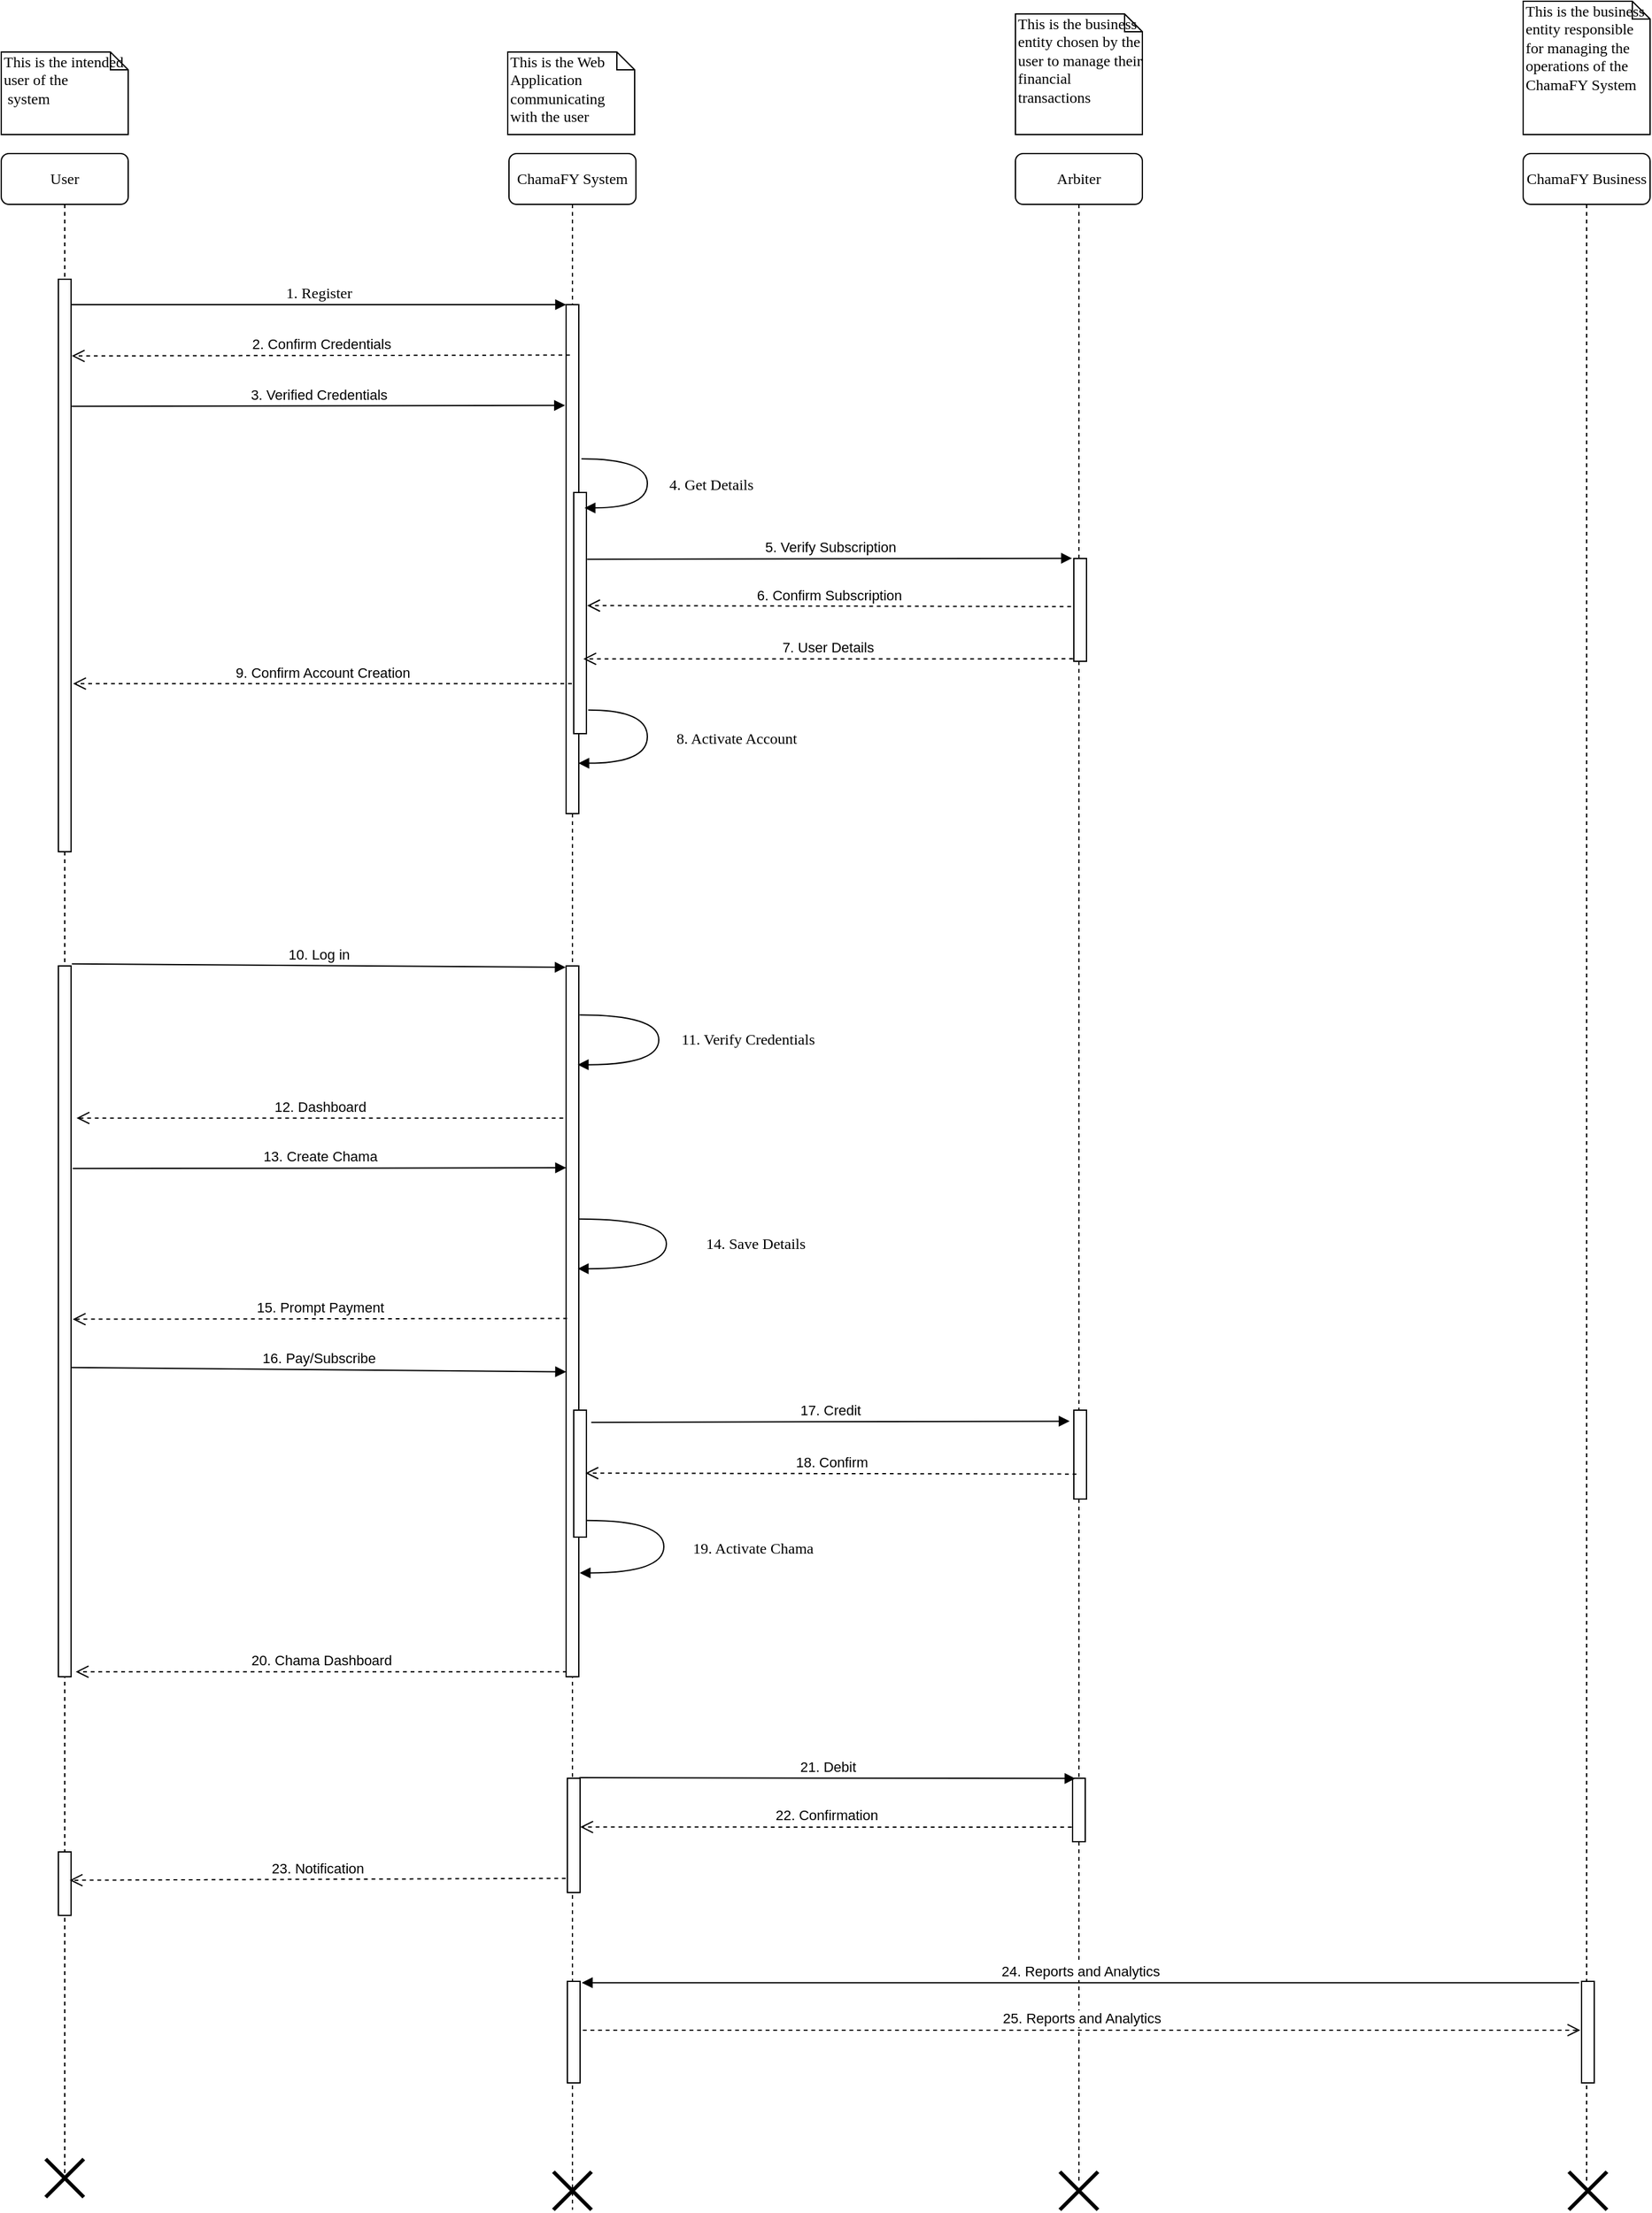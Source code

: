 <mxfile version="20.2.1" type="device"><diagram name="Page-1" id="13e1069c-82ec-6db2-03f1-153e76fe0fe0"><mxGraphModel dx="944" dy="1382" grid="0" gridSize="10" guides="1" tooltips="1" connect="1" arrows="1" fold="1" page="1" pageScale="1" pageWidth="1100" pageHeight="850" background="none" math="0" shadow="0"><root><mxCell id="0"/><mxCell id="1" parent="0"/><mxCell id="7baba1c4bc27f4b0-3" value="User" style="shape=umlLifeline;perimeter=lifelinePerimeter;whiteSpace=wrap;html=1;container=1;collapsible=0;recursiveResize=0;outlineConnect=0;rounded=1;shadow=0;comic=0;labelBackgroundColor=none;strokeWidth=1;fontFamily=Verdana;fontSize=12;align=center;" parent="1" vertex="1"><mxGeometry x="111" y="80" width="100" height="1600" as="geometry"/></mxCell><mxCell id="7baba1c4bc27f4b0-13" value="" style="html=1;points=[];perimeter=orthogonalPerimeter;rounded=0;shadow=0;comic=0;labelBackgroundColor=none;strokeWidth=1;fontFamily=Verdana;fontSize=12;align=center;" parent="7baba1c4bc27f4b0-3" vertex="1"><mxGeometry x="45" y="99" width="10" height="451" as="geometry"/></mxCell><mxCell id="FP7Xbb7v7urypicFngU_-63" value="" style="html=1;points=[];perimeter=orthogonalPerimeter;" vertex="1" parent="7baba1c4bc27f4b0-3"><mxGeometry x="45" y="1338" width="10" height="50" as="geometry"/></mxCell><mxCell id="7baba1c4bc27f4b0-4" value="ChamaFY System" style="shape=umlLifeline;perimeter=lifelinePerimeter;whiteSpace=wrap;html=1;container=1;collapsible=0;recursiveResize=0;outlineConnect=0;rounded=1;shadow=0;comic=0;labelBackgroundColor=none;strokeWidth=1;fontFamily=Verdana;fontSize=12;align=center;" parent="1" vertex="1"><mxGeometry x="511" y="80" width="100" height="1620" as="geometry"/></mxCell><mxCell id="FP7Xbb7v7urypicFngU_-66" value="" style="html=1;points=[];perimeter=orthogonalPerimeter;" vertex="1" parent="7baba1c4bc27f4b0-4"><mxGeometry x="46" y="1440" width="10" height="80" as="geometry"/></mxCell><mxCell id="FP7Xbb7v7urypicFngU_-71" value="" style="shape=umlDestroy;whiteSpace=wrap;html=1;strokeWidth=3;" vertex="1" parent="7baba1c4bc27f4b0-4"><mxGeometry x="35" y="1590" width="30" height="30" as="geometry"/></mxCell><mxCell id="7baba1c4bc27f4b0-5" value="Arbiter" style="shape=umlLifeline;perimeter=lifelinePerimeter;whiteSpace=wrap;html=1;container=1;collapsible=0;recursiveResize=0;outlineConnect=0;rounded=1;shadow=0;comic=0;labelBackgroundColor=none;strokeWidth=1;fontFamily=Verdana;fontSize=12;align=center;" parent="1" vertex="1"><mxGeometry x="910" y="80" width="100" height="1600" as="geometry"/></mxCell><mxCell id="7baba1c4bc27f4b0-6" value="ChamaFY Business" style="shape=umlLifeline;perimeter=lifelinePerimeter;whiteSpace=wrap;html=1;container=1;collapsible=0;recursiveResize=0;outlineConnect=0;rounded=1;shadow=0;comic=0;labelBackgroundColor=none;strokeWidth=1;fontFamily=Verdana;fontSize=12;align=center;" parent="1" vertex="1"><mxGeometry x="1310" y="80" width="100" height="1600" as="geometry"/></mxCell><mxCell id="7baba1c4bc27f4b0-16" value="" style="html=1;points=[];perimeter=orthogonalPerimeter;rounded=0;shadow=0;comic=0;labelBackgroundColor=none;strokeWidth=1;fontFamily=Verdana;fontSize=12;align=center;" parent="1" vertex="1"><mxGeometry x="556" y="199" width="10" height="401" as="geometry"/></mxCell><mxCell id="7baba1c4bc27f4b0-17" value="1. Register" style="html=1;verticalAlign=bottom;endArrow=block;labelBackgroundColor=none;fontFamily=Verdana;fontSize=12;edgeStyle=elbowEdgeStyle;elbow=vertical;" parent="1" source="7baba1c4bc27f4b0-13" target="7baba1c4bc27f4b0-16" edge="1"><mxGeometry relative="1" as="geometry"><mxPoint x="510" y="199" as="sourcePoint"/><Array as="points"><mxPoint x="460" y="199"/></Array></mxGeometry></mxCell><mxCell id="7baba1c4bc27f4b0-19" value="" style="html=1;points=[];perimeter=orthogonalPerimeter;rounded=0;shadow=0;comic=0;labelBackgroundColor=none;strokeWidth=1;fontFamily=Verdana;fontSize=12;align=center;" parent="1" vertex="1"><mxGeometry x="956" y="399" width="10" height="81" as="geometry"/></mxCell><mxCell id="7baba1c4bc27f4b0-34" value="" style="html=1;points=[];perimeter=orthogonalPerimeter;rounded=0;shadow=0;comic=0;labelBackgroundColor=none;strokeWidth=1;fontFamily=Verdana;fontSize=12;align=center;" parent="1" vertex="1"><mxGeometry x="562" y="347" width="10" height="190" as="geometry"/></mxCell><mxCell id="7baba1c4bc27f4b0-35" value="4. Get Details" style="html=1;verticalAlign=bottom;endArrow=block;labelBackgroundColor=none;fontFamily=Verdana;fontSize=12;elbow=vertical;edgeStyle=orthogonalEdgeStyle;curved=1;exitX=1.21;exitY=0.303;exitDx=0;exitDy=0;exitPerimeter=0;entryX=0.852;entryY=0.064;entryDx=0;entryDy=0;entryPerimeter=0;" parent="1" source="7baba1c4bc27f4b0-16" target="7baba1c4bc27f4b0-34" edge="1"><mxGeometry x="0.162" y="50" relative="1" as="geometry"><mxPoint x="590" y="310" as="sourcePoint"/><mxPoint x="590" y="360" as="targetPoint"/><Array as="points"><mxPoint x="620" y="321"/><mxPoint x="620" y="359"/></Array><mxPoint as="offset"/></mxGeometry></mxCell><mxCell id="7baba1c4bc27f4b0-36" value="8. Activate Account" style="html=1;verticalAlign=bottom;endArrow=block;labelBackgroundColor=none;fontFamily=Verdana;fontSize=12;elbow=vertical;edgeStyle=orthogonalEdgeStyle;curved=1;exitX=1.138;exitY=0.902;exitPerimeter=0;exitDx=0;exitDy=0;entryX=0.962;entryY=0.901;entryDx=0;entryDy=0;entryPerimeter=0;" parent="1" source="7baba1c4bc27f4b0-34" edge="1" target="7baba1c4bc27f4b0-16"><mxGeometry x="0.094" y="70" relative="1" as="geometry"><mxPoint x="572.57" y="556.96" as="sourcePoint"/><mxPoint x="580" y="600" as="targetPoint"/><Array as="points"><mxPoint x="620" y="518"/><mxPoint x="620" y="560"/></Array><mxPoint as="offset"/></mxGeometry></mxCell><mxCell id="7baba1c4bc27f4b0-42" value="This is the intended user of the&amp;nbsp; &amp;nbsp; &amp;nbsp; &amp;nbsp;system" style="shape=note;whiteSpace=wrap;html=1;size=14;verticalAlign=top;align=left;spacingTop=-6;rounded=0;shadow=0;comic=0;labelBackgroundColor=none;strokeWidth=1;fontFamily=Verdana;fontSize=12" parent="1" vertex="1"><mxGeometry x="111" width="100" height="65" as="geometry"/></mxCell><mxCell id="7baba1c4bc27f4b0-43" value="This is the Web Application communicating with the user" style="shape=note;whiteSpace=wrap;html=1;size=14;verticalAlign=top;align=left;spacingTop=-6;rounded=0;shadow=0;comic=0;labelBackgroundColor=none;strokeWidth=1;fontFamily=Verdana;fontSize=12" parent="1" vertex="1"><mxGeometry x="510" width="100" height="65" as="geometry"/></mxCell><mxCell id="7baba1c4bc27f4b0-44" value="This is the business entity chosen by the user to manage their financial transactions" style="shape=note;whiteSpace=wrap;html=1;size=14;verticalAlign=top;align=left;spacingTop=-6;rounded=0;shadow=0;comic=0;labelBackgroundColor=none;strokeWidth=1;fontFamily=Verdana;fontSize=12" parent="1" vertex="1"><mxGeometry x="910" y="-30" width="100" height="95" as="geometry"/></mxCell><mxCell id="7baba1c4bc27f4b0-45" value="This is the business entity responsible for managing the operations of the ChamaFY System" style="shape=note;whiteSpace=wrap;html=1;size=14;verticalAlign=top;align=left;spacingTop=-6;rounded=0;shadow=0;comic=0;labelBackgroundColor=none;strokeWidth=1;fontFamily=Verdana;fontSize=12" parent="1" vertex="1"><mxGeometry x="1310" y="-40" width="100" height="105" as="geometry"/></mxCell><mxCell id="FP7Xbb7v7urypicFngU_-3" value="2. Confirm Credentials" style="html=1;verticalAlign=bottom;endArrow=open;dashed=1;endSize=8;rounded=0;entryX=1.057;entryY=0.134;entryDx=0;entryDy=0;entryPerimeter=0;exitX=0.295;exitY=0.099;exitDx=0;exitDy=0;exitPerimeter=0;" edge="1" parent="1" source="7baba1c4bc27f4b0-16" target="7baba1c4bc27f4b0-13"><mxGeometry relative="1" as="geometry"><mxPoint x="470" y="260" as="sourcePoint"/><mxPoint x="220" y="280" as="targetPoint"/></mxGeometry></mxCell><mxCell id="FP7Xbb7v7urypicFngU_-28" value="3. Verified Credentials" style="html=1;verticalAlign=bottom;endArrow=block;rounded=0;exitX=1.057;exitY=0.222;exitDx=0;exitDy=0;exitPerimeter=0;entryX=-0.086;entryY=0.198;entryDx=0;entryDy=0;entryPerimeter=0;" edge="1" parent="1" source="7baba1c4bc27f4b0-13" target="7baba1c4bc27f4b0-16"><mxGeometry width="80" relative="1" as="geometry"><mxPoint x="230" y="302" as="sourcePoint"/><mxPoint x="480" y="302" as="targetPoint"/></mxGeometry></mxCell><mxCell id="FP7Xbb7v7urypicFngU_-29" value="5. Verify Subscription" style="html=1;verticalAlign=bottom;endArrow=block;rounded=0;entryX=-0.143;entryY=-0.002;entryDx=0;entryDy=0;entryPerimeter=0;exitX=1.062;exitY=0.277;exitDx=0;exitDy=0;exitPerimeter=0;" edge="1" parent="1" source="7baba1c4bc27f4b0-34" target="7baba1c4bc27f4b0-19"><mxGeometry width="80" relative="1" as="geometry"><mxPoint x="620" y="410" as="sourcePoint"/><mxPoint x="920" y="417" as="targetPoint"/></mxGeometry></mxCell><mxCell id="FP7Xbb7v7urypicFngU_-31" value="6. Confirm Subscription" style="html=1;verticalAlign=bottom;endArrow=open;dashed=1;endSize=8;rounded=0;entryX=1.062;entryY=0.469;entryDx=0;entryDy=0;entryPerimeter=0;exitX=-0.219;exitY=0.468;exitDx=0;exitDy=0;exitPerimeter=0;" edge="1" parent="1" source="7baba1c4bc27f4b0-19" target="7baba1c4bc27f4b0-34"><mxGeometry relative="1" as="geometry"><mxPoint x="900" y="447" as="sourcePoint"/><mxPoint x="690" y="457" as="targetPoint"/></mxGeometry></mxCell><mxCell id="FP7Xbb7v7urypicFngU_-32" value="7. User Details" style="html=1;verticalAlign=bottom;endArrow=open;dashed=1;endSize=8;rounded=0;exitX=-0.067;exitY=0.976;exitDx=0;exitDy=0;exitPerimeter=0;entryX=0.757;entryY=0.69;entryDx=0;entryDy=0;entryPerimeter=0;" edge="1" parent="1" source="7baba1c4bc27f4b0-19" target="7baba1c4bc27f4b0-34"><mxGeometry relative="1" as="geometry"><mxPoint x="790" y="496.05" as="sourcePoint"/><mxPoint x="710" y="496.05" as="targetPoint"/></mxGeometry></mxCell><mxCell id="FP7Xbb7v7urypicFngU_-34" value="9. Confirm Account Creation" style="html=1;verticalAlign=bottom;endArrow=open;dashed=1;endSize=8;rounded=0;entryX=0.566;entryY=0.261;entryDx=0;entryDy=0;entryPerimeter=0;" edge="1" parent="1" source="7baba1c4bc27f4b0-4" target="7baba1c4bc27f4b0-3"><mxGeometry relative="1" as="geometry"><mxPoint x="485" y="600" as="sourcePoint"/><mxPoint x="405" y="600" as="targetPoint"/></mxGeometry></mxCell><mxCell id="FP7Xbb7v7urypicFngU_-35" value="" style="html=1;points=[];perimeter=orthogonalPerimeter;" vertex="1" parent="1"><mxGeometry x="156" y="720" width="10" height="560" as="geometry"/></mxCell><mxCell id="FP7Xbb7v7urypicFngU_-36" value="" style="html=1;points=[];perimeter=orthogonalPerimeter;" vertex="1" parent="1"><mxGeometry x="556" y="720" width="10" height="560" as="geometry"/></mxCell><mxCell id="FP7Xbb7v7urypicFngU_-37" value="10. Log in" style="html=1;verticalAlign=bottom;endArrow=block;rounded=0;exitX=1.062;exitY=-0.003;exitDx=0;exitDy=0;exitPerimeter=0;entryX=-0.029;entryY=0.002;entryDx=0;entryDy=0;entryPerimeter=0;" edge="1" parent="1" source="FP7Xbb7v7urypicFngU_-35" target="FP7Xbb7v7urypicFngU_-36"><mxGeometry width="80" relative="1" as="geometry"><mxPoint x="270" y="720" as="sourcePoint"/><mxPoint x="450" y="720" as="targetPoint"/></mxGeometry></mxCell><mxCell id="FP7Xbb7v7urypicFngU_-40" value="12. Dashboard" style="html=1;verticalAlign=bottom;endArrow=open;dashed=1;endSize=8;rounded=0;exitX=-0.229;exitY=0.214;exitDx=0;exitDy=0;exitPerimeter=0;entryX=1.433;entryY=0.214;entryDx=0;entryDy=0;entryPerimeter=0;" edge="1" parent="1" source="FP7Xbb7v7urypicFngU_-36" target="FP7Xbb7v7urypicFngU_-35"><mxGeometry relative="1" as="geometry"><mxPoint x="420" y="840" as="sourcePoint"/><mxPoint x="340" y="840" as="targetPoint"/></mxGeometry></mxCell><mxCell id="FP7Xbb7v7urypicFngU_-41" value="13. Create Chama" style="html=1;verticalAlign=bottom;endArrow=block;rounded=0;entryX=0;entryY=0.284;entryDx=0;entryDy=0;entryPerimeter=0;exitX=1.129;exitY=0.285;exitDx=0;exitDy=0;exitPerimeter=0;" edge="1" parent="1" source="FP7Xbb7v7urypicFngU_-35" target="FP7Xbb7v7urypicFngU_-36"><mxGeometry width="80" relative="1" as="geometry"><mxPoint x="330" y="880" as="sourcePoint"/><mxPoint x="410" y="880" as="targetPoint"/></mxGeometry></mxCell><mxCell id="FP7Xbb7v7urypicFngU_-43" value="15. Prompt Payment" style="html=1;verticalAlign=bottom;endArrow=open;dashed=1;endSize=8;rounded=0;exitX=0.076;exitY=0.496;exitDx=0;exitDy=0;exitPerimeter=0;entryX=1.129;entryY=0.497;entryDx=0;entryDy=0;entryPerimeter=0;" edge="1" parent="1" source="FP7Xbb7v7urypicFngU_-36" target="FP7Xbb7v7urypicFngU_-35"><mxGeometry relative="1" as="geometry"><mxPoint x="430" y="1000" as="sourcePoint"/><mxPoint x="350" y="1000" as="targetPoint"/></mxGeometry></mxCell><mxCell id="FP7Xbb7v7urypicFngU_-44" value="16. Pay/Subscribe" style="html=1;verticalAlign=bottom;endArrow=block;rounded=0;entryX=0;entryY=0.571;entryDx=0;entryDy=0;entryPerimeter=0;exitX=1.052;exitY=0.565;exitDx=0;exitDy=0;exitPerimeter=0;" edge="1" parent="1" source="FP7Xbb7v7urypicFngU_-35" target="FP7Xbb7v7urypicFngU_-36"><mxGeometry width="80" relative="1" as="geometry"><mxPoint x="310" y="1040" as="sourcePoint"/><mxPoint x="390" y="1040" as="targetPoint"/></mxGeometry></mxCell><mxCell id="FP7Xbb7v7urypicFngU_-46" value="20. Chama Dashboard" style="html=1;verticalAlign=bottom;endArrow=open;dashed=1;endSize=8;rounded=0;exitX=0.048;exitY=0.993;exitDx=0;exitDy=0;exitPerimeter=0;entryX=1.367;entryY=0.993;entryDx=0;entryDy=0;entryPerimeter=0;" edge="1" parent="1" source="FP7Xbb7v7urypicFngU_-36" target="FP7Xbb7v7urypicFngU_-35"><mxGeometry relative="1" as="geometry"><mxPoint x="390" y="1159.05" as="sourcePoint"/><mxPoint x="310" y="1159.05" as="targetPoint"/></mxGeometry></mxCell><mxCell id="FP7Xbb7v7urypicFngU_-51" value="11. Verify Credentials" style="html=1;verticalAlign=bottom;endArrow=block;labelBackgroundColor=none;fontFamily=Verdana;fontSize=12;elbow=vertical;edgeStyle=orthogonalEdgeStyle;curved=1;exitX=1.067;exitY=0.069;exitPerimeter=0;exitDx=0;exitDy=0;entryX=0.914;entryY=0.139;entryDx=0;entryDy=0;entryPerimeter=0;" edge="1" parent="1" source="FP7Xbb7v7urypicFngU_-36" target="FP7Xbb7v7urypicFngU_-36"><mxGeometry x="0.094" y="70" relative="1" as="geometry"><mxPoint x="582.33" y="760.0" as="sourcePoint"/><mxPoint x="574.57" y="801.921" as="targetPoint"/><Array as="points"><mxPoint x="629" y="759"/><mxPoint x="629" y="798"/></Array><mxPoint as="offset"/></mxGeometry></mxCell><mxCell id="FP7Xbb7v7urypicFngU_-52" value="14. Save Details" style="html=1;verticalAlign=bottom;endArrow=block;labelBackgroundColor=none;fontFamily=Verdana;fontSize=12;elbow=vertical;edgeStyle=orthogonalEdgeStyle;curved=1;exitX=0.99;exitY=0.356;exitPerimeter=0;exitDx=0;exitDy=0;entryX=0.914;entryY=0.426;entryDx=0;entryDy=0;entryPerimeter=0;" edge="1" parent="1" source="FP7Xbb7v7urypicFngU_-36" target="FP7Xbb7v7urypicFngU_-36"><mxGeometry x="0.094" y="70" relative="1" as="geometry"><mxPoint x="588.33" y="919.02" as="sourcePoint"/><mxPoint x="580.57" y="960.941" as="targetPoint"/><Array as="points"><mxPoint x="635" y="919"/><mxPoint x="635" y="959"/></Array><mxPoint as="offset"/></mxGeometry></mxCell><mxCell id="FP7Xbb7v7urypicFngU_-54" value="" style="html=1;points=[];perimeter=orthogonalPerimeter;" vertex="1" parent="1"><mxGeometry x="562" y="1070" width="10" height="100" as="geometry"/></mxCell><mxCell id="FP7Xbb7v7urypicFngU_-56" value="17. Credit" style="html=1;verticalAlign=bottom;endArrow=block;rounded=0;entryX=-0.329;entryY=0.124;entryDx=0;entryDy=0;entryPerimeter=0;exitX=1.381;exitY=0.096;exitDx=0;exitDy=0;exitPerimeter=0;" edge="1" parent="1" source="FP7Xbb7v7urypicFngU_-54" target="FP7Xbb7v7urypicFngU_-55"><mxGeometry width="80" relative="1" as="geometry"><mxPoint x="610" y="1080" as="sourcePoint"/><mxPoint x="830" y="1080" as="targetPoint"/></mxGeometry></mxCell><mxCell id="FP7Xbb7v7urypicFngU_-55" value="" style="html=1;points=[];perimeter=orthogonalPerimeter;" vertex="1" parent="1"><mxGeometry x="956" y="1070" width="10" height="70" as="geometry"/></mxCell><mxCell id="FP7Xbb7v7urypicFngU_-57" value="18. Confirm" style="html=1;verticalAlign=bottom;endArrow=open;dashed=1;endSize=8;rounded=0;exitX=0.205;exitY=0.719;exitDx=0;exitDy=0;exitPerimeter=0;entryX=0.924;entryY=0.496;entryDx=0;entryDy=0;entryPerimeter=0;" edge="1" parent="1" source="FP7Xbb7v7urypicFngU_-55" target="FP7Xbb7v7urypicFngU_-54"><mxGeometry relative="1" as="geometry"><mxPoint x="730" y="1119.52" as="sourcePoint"/><mxPoint x="650" y="1119.52" as="targetPoint"/></mxGeometry></mxCell><mxCell id="FP7Xbb7v7urypicFngU_-58" value="19. Activate Chama" style="html=1;verticalAlign=bottom;endArrow=block;labelBackgroundColor=none;fontFamily=Verdana;fontSize=12;elbow=vertical;edgeStyle=orthogonalEdgeStyle;curved=1;exitX=1;exitY=0.869;exitPerimeter=0;exitDx=0;exitDy=0;entryX=1.067;entryY=0.854;entryDx=0;entryDy=0;entryPerimeter=0;" edge="1" parent="1" source="FP7Xbb7v7urypicFngU_-54" target="FP7Xbb7v7urypicFngU_-36"><mxGeometry x="0.094" y="70" relative="1" as="geometry"><mxPoint x="588.76" y="1160" as="sourcePoint"/><mxPoint x="588.0" y="1199.2" as="targetPoint"/><Array as="points"><mxPoint x="633" y="1157"/><mxPoint x="633" y="1198"/></Array><mxPoint as="offset"/></mxGeometry></mxCell><mxCell id="FP7Xbb7v7urypicFngU_-59" value="" style="html=1;points=[];perimeter=orthogonalPerimeter;" vertex="1" parent="1"><mxGeometry x="557" y="1360" width="10" height="90" as="geometry"/></mxCell><mxCell id="FP7Xbb7v7urypicFngU_-60" value="" style="html=1;points=[];perimeter=orthogonalPerimeter;" vertex="1" parent="1"><mxGeometry x="955" y="1360" width="10" height="50" as="geometry"/></mxCell><mxCell id="FP7Xbb7v7urypicFngU_-61" value="21. Debit" style="html=1;verticalAlign=bottom;endArrow=block;rounded=0;entryX=0.233;entryY=0.004;entryDx=0;entryDy=0;entryPerimeter=0;exitX=0.938;exitY=-0.005;exitDx=0;exitDy=0;exitPerimeter=0;" edge="1" parent="1" source="FP7Xbb7v7urypicFngU_-59" target="FP7Xbb7v7urypicFngU_-60"><mxGeometry width="80" relative="1" as="geometry"><mxPoint x="690" y="1359.05" as="sourcePoint"/><mxPoint x="850" y="1359" as="targetPoint"/></mxGeometry></mxCell><mxCell id="FP7Xbb7v7urypicFngU_-62" value="22. Confirmation" style="html=1;verticalAlign=bottom;endArrow=open;dashed=1;endSize=8;rounded=0;exitX=-0.071;exitY=0.769;exitDx=0;exitDy=0;exitPerimeter=0;entryX=1.014;entryY=0.427;entryDx=0;entryDy=0;entryPerimeter=0;" edge="1" parent="1" source="FP7Xbb7v7urypicFngU_-60" target="FP7Xbb7v7urypicFngU_-59"><mxGeometry relative="1" as="geometry"><mxPoint x="850" y="1400" as="sourcePoint"/><mxPoint x="640" y="1398" as="targetPoint"/></mxGeometry></mxCell><mxCell id="FP7Xbb7v7urypicFngU_-65" value="23. Notification" style="html=1;verticalAlign=bottom;endArrow=open;dashed=1;endSize=8;rounded=0;exitX=-0.129;exitY=0.876;exitDx=0;exitDy=0;exitPerimeter=0;entryX=0.89;entryY=0.447;entryDx=0;entryDy=0;entryPerimeter=0;" edge="1" parent="1" source="FP7Xbb7v7urypicFngU_-59" target="FP7Xbb7v7urypicFngU_-63"><mxGeometry relative="1" as="geometry"><mxPoint x="450" y="1440" as="sourcePoint"/><mxPoint x="370" y="1440" as="targetPoint"/></mxGeometry></mxCell><mxCell id="FP7Xbb7v7urypicFngU_-67" value="" style="html=1;points=[];perimeter=orthogonalPerimeter;" vertex="1" parent="1"><mxGeometry x="1356" y="1520" width="10" height="80" as="geometry"/></mxCell><mxCell id="FP7Xbb7v7urypicFngU_-68" value="24. Reports and Analytics" style="html=1;verticalAlign=bottom;endArrow=block;rounded=0;entryX=1.133;entryY=0.014;entryDx=0;entryDy=0;entryPerimeter=0;exitX=-0.189;exitY=0.014;exitDx=0;exitDy=0;exitPerimeter=0;" edge="1" parent="1" source="FP7Xbb7v7urypicFngU_-67" target="FP7Xbb7v7urypicFngU_-66"><mxGeometry width="80" relative="1" as="geometry"><mxPoint x="1000" y="1520" as="sourcePoint"/><mxPoint x="900" y="1520" as="targetPoint"/><mxPoint as="offset"/></mxGeometry></mxCell><mxCell id="FP7Xbb7v7urypicFngU_-69" value="25. Reports and Analytics" style="html=1;verticalAlign=bottom;endArrow=open;dashed=1;endSize=8;rounded=0;entryX=-0.1;entryY=0.481;entryDx=0;entryDy=0;entryPerimeter=0;exitX=1.222;exitY=0.481;exitDx=0;exitDy=0;exitPerimeter=0;" edge="1" parent="1" source="FP7Xbb7v7urypicFngU_-66" target="FP7Xbb7v7urypicFngU_-67"><mxGeometry relative="1" as="geometry"><mxPoint x="740" y="1559" as="sourcePoint"/><mxPoint x="820" y="1559" as="targetPoint"/></mxGeometry></mxCell><mxCell id="FP7Xbb7v7urypicFngU_-70" value="" style="shape=umlDestroy;whiteSpace=wrap;html=1;strokeWidth=3;" vertex="1" parent="1"><mxGeometry x="146" y="1660" width="30" height="30" as="geometry"/></mxCell><mxCell id="FP7Xbb7v7urypicFngU_-72" value="" style="shape=umlDestroy;whiteSpace=wrap;html=1;strokeWidth=3;" vertex="1" parent="1"><mxGeometry x="945" y="1670" width="30" height="30" as="geometry"/></mxCell><mxCell id="FP7Xbb7v7urypicFngU_-73" value="" style="shape=umlDestroy;whiteSpace=wrap;html=1;strokeWidth=3;" vertex="1" parent="1"><mxGeometry x="1346" y="1670" width="30" height="30" as="geometry"/></mxCell></root></mxGraphModel></diagram></mxfile>